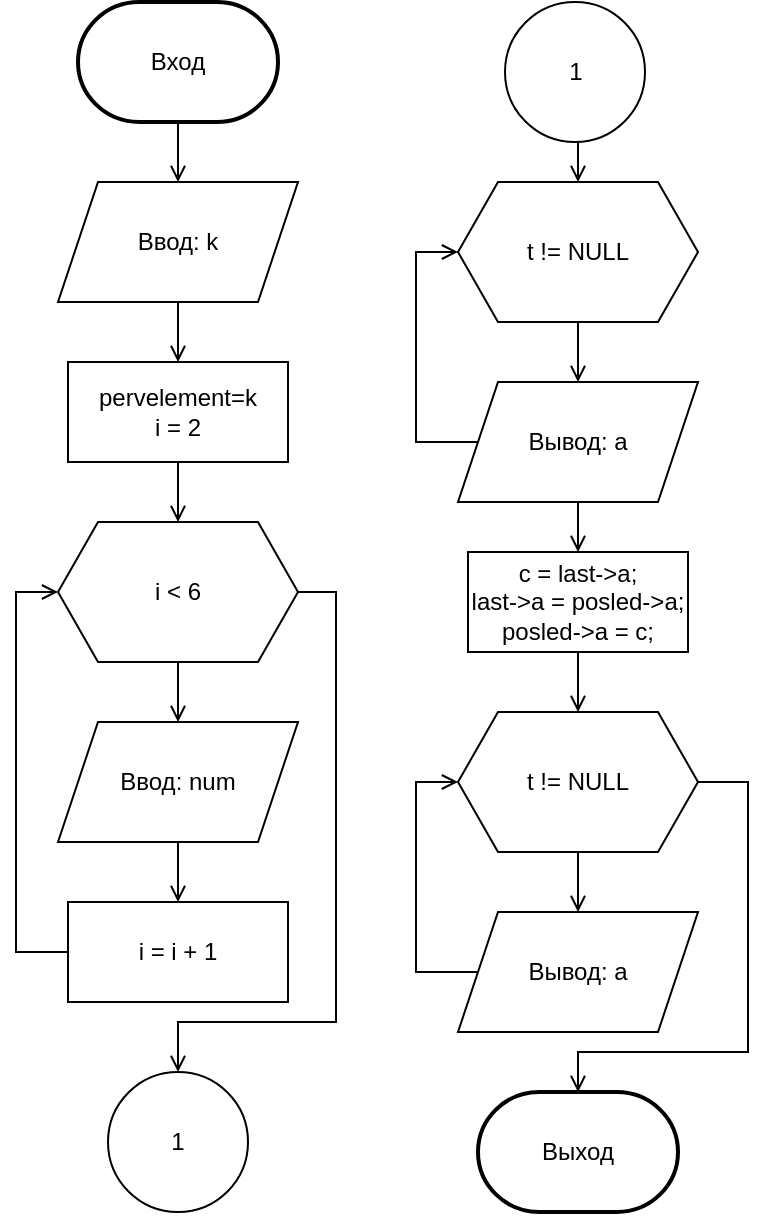 <mxfile version="14.4.3" type="github">
  <diagram id="2XYw5rfrzcdDfsoRY1aY" name="Page-1">
    <mxGraphModel dx="848" dy="2134" grid="1" gridSize="10" guides="1" tooltips="1" connect="1" arrows="1" fold="1" page="1" pageScale="1" pageWidth="827" pageHeight="1169" math="0" shadow="0">
      <root>
        <mxCell id="0" />
        <mxCell id="1" parent="0" />
        <mxCell id="H2cdQdNsFVJgSfEbFwte-2" style="edgeStyle=orthogonalEdgeStyle;rounded=0;orthogonalLoop=1;jettySize=auto;html=1;entryX=0.5;entryY=0;entryDx=0;entryDy=0;endArrow=open;endFill=0;" parent="1" source="bIGdx2mvvDFSyfbHBPX8-2" target="H2cdQdNsFVJgSfEbFwte-1" edge="1">
          <mxGeometry relative="1" as="geometry" />
        </mxCell>
        <mxCell id="bIGdx2mvvDFSyfbHBPX8-2" value="Вход" style="strokeWidth=2;html=1;shape=mxgraph.flowchart.terminator;whiteSpace=wrap;" parent="1" vertex="1">
          <mxGeometry x="231" width="100" height="60" as="geometry" />
        </mxCell>
        <mxCell id="bIGdx2mvvDFSyfbHBPX8-59" value="Выход" style="strokeWidth=2;html=1;shape=mxgraph.flowchart.terminator;whiteSpace=wrap;" parent="1" vertex="1">
          <mxGeometry x="431" y="545" width="100" height="60" as="geometry" />
        </mxCell>
        <mxCell id="H2cdQdNsFVJgSfEbFwte-9" style="edgeStyle=orthogonalEdgeStyle;rounded=0;orthogonalLoop=1;jettySize=auto;html=1;endArrow=open;endFill=0;exitX=0.5;exitY=1;exitDx=0;exitDy=0;entryX=0.5;entryY=0;entryDx=0;entryDy=0;" parent="1" source="pRmrsL6-HdyroAubP1yS-1" target="R6cZvxgfhZuNwIvXrBpr-5" edge="1">
          <mxGeometry relative="1" as="geometry">
            <mxPoint x="281" y="410" as="sourcePoint" />
            <mxPoint x="281" y="440" as="targetPoint" />
          </mxGeometry>
        </mxCell>
        <mxCell id="H2cdQdNsFVJgSfEbFwte-13" style="edgeStyle=orthogonalEdgeStyle;rounded=0;orthogonalLoop=1;jettySize=auto;html=1;endArrow=open;endFill=0;entryX=0.5;entryY=0;entryDx=0;entryDy=0;" parent="1" source="pRmrsL6-HdyroAubP1yS-1" target="ApQISaAkhnt0DVVHts4M-14" edge="1">
          <mxGeometry relative="1" as="geometry">
            <mxPoint x="160" y="520" as="targetPoint" />
            <Array as="points">
              <mxPoint x="360" y="295" />
              <mxPoint x="360" y="510" />
              <mxPoint x="281" y="510" />
            </Array>
          </mxGeometry>
        </mxCell>
        <mxCell id="pRmrsL6-HdyroAubP1yS-1" value="i &amp;lt; 6" style="shape=hexagon;perimeter=hexagonPerimeter2;whiteSpace=wrap;html=1;fixedSize=1;" parent="1" vertex="1">
          <mxGeometry x="221" y="260" width="120" height="70" as="geometry" />
        </mxCell>
        <mxCell id="H2cdQdNsFVJgSfEbFwte-5" style="edgeStyle=orthogonalEdgeStyle;rounded=0;orthogonalLoop=1;jettySize=auto;html=1;endArrow=open;endFill=0;" parent="1" source="H2cdQdNsFVJgSfEbFwte-1" target="H2cdQdNsFVJgSfEbFwte-4" edge="1">
          <mxGeometry relative="1" as="geometry" />
        </mxCell>
        <mxCell id="H2cdQdNsFVJgSfEbFwte-1" value="Ввод: k" style="shape=parallelogram;perimeter=parallelogramPerimeter;whiteSpace=wrap;html=1;fixedSize=1;" parent="1" vertex="1">
          <mxGeometry x="221" y="90" width="120" height="60" as="geometry" />
        </mxCell>
        <mxCell id="H2cdQdNsFVJgSfEbFwte-6" style="edgeStyle=orthogonalEdgeStyle;rounded=0;orthogonalLoop=1;jettySize=auto;html=1;endArrow=open;endFill=0;" parent="1" source="H2cdQdNsFVJgSfEbFwte-4" target="pRmrsL6-HdyroAubP1yS-1" edge="1">
          <mxGeometry relative="1" as="geometry" />
        </mxCell>
        <mxCell id="H2cdQdNsFVJgSfEbFwte-4" value="pervelement=k&lt;br&gt;i = 2" style="rounded=0;whiteSpace=wrap;html=1;" parent="1" vertex="1">
          <mxGeometry x="226" y="180" width="110" height="50" as="geometry" />
        </mxCell>
        <mxCell id="H2cdQdNsFVJgSfEbFwte-12" style="edgeStyle=orthogonalEdgeStyle;rounded=0;orthogonalLoop=1;jettySize=auto;html=1;endArrow=open;endFill=0;exitX=0;exitY=0.5;exitDx=0;exitDy=0;" parent="1" source="R6cZvxgfhZuNwIvXrBpr-4" edge="1">
          <mxGeometry relative="1" as="geometry">
            <mxPoint x="221" y="295" as="targetPoint" />
            <Array as="points">
              <mxPoint x="200" y="475" />
              <mxPoint x="200" y="295" />
            </Array>
            <mxPoint x="231" y="730" as="sourcePoint" />
          </mxGeometry>
        </mxCell>
        <mxCell id="ApQISaAkhnt0DVVHts4M-19" style="edgeStyle=orthogonalEdgeStyle;rounded=0;orthogonalLoop=1;jettySize=auto;html=1;exitX=0.5;exitY=1;exitDx=0;exitDy=0;entryX=0.5;entryY=0;entryDx=0;entryDy=0;endArrow=open;endFill=0;strokeColor=#000000;" edge="1" parent="1" source="H2cdQdNsFVJgSfEbFwte-15" target="ApQISaAkhnt0DVVHts4M-4">
          <mxGeometry relative="1" as="geometry" />
        </mxCell>
        <mxCell id="H2cdQdNsFVJgSfEbFwte-15" value="1" style="ellipse;whiteSpace=wrap;html=1;aspect=fixed;" parent="1" vertex="1">
          <mxGeometry x="444.5" width="70" height="70" as="geometry" />
        </mxCell>
        <mxCell id="R6cZvxgfhZuNwIvXrBpr-4" value="i = i + 1" style="rounded=0;whiteSpace=wrap;html=1;" parent="1" vertex="1">
          <mxGeometry x="226" y="450" width="110" height="50" as="geometry" />
        </mxCell>
        <mxCell id="ApQISaAkhnt0DVVHts4M-1" style="edgeStyle=orthogonalEdgeStyle;rounded=0;orthogonalLoop=1;jettySize=auto;html=1;exitX=0.5;exitY=1;exitDx=0;exitDy=0;entryX=0.5;entryY=0;entryDx=0;entryDy=0;endArrow=open;endFill=0;" edge="1" parent="1" source="R6cZvxgfhZuNwIvXrBpr-5" target="R6cZvxgfhZuNwIvXrBpr-4">
          <mxGeometry relative="1" as="geometry" />
        </mxCell>
        <mxCell id="R6cZvxgfhZuNwIvXrBpr-5" value="Ввод: num" style="shape=parallelogram;perimeter=parallelogramPerimeter;whiteSpace=wrap;html=1;fixedSize=1;" parent="1" vertex="1">
          <mxGeometry x="221" y="360" width="120" height="60" as="geometry" />
        </mxCell>
        <mxCell id="ApQISaAkhnt0DVVHts4M-15" style="edgeStyle=orthogonalEdgeStyle;rounded=0;orthogonalLoop=1;jettySize=auto;html=1;entryX=0.5;entryY=0;entryDx=0;entryDy=0;endArrow=open;endFill=0;strokeColor=#000000;" edge="1" parent="1" source="ApQISaAkhnt0DVVHts4M-2" target="ApQISaAkhnt0DVVHts4M-10">
          <mxGeometry relative="1" as="geometry" />
        </mxCell>
        <mxCell id="ApQISaAkhnt0DVVHts4M-2" value="&lt;div&gt;c = last-&amp;gt;a;&lt;/div&gt;&lt;div&gt;&lt;span&gt;	&lt;/span&gt;last-&amp;gt;a = posled-&amp;gt;a;&lt;/div&gt;&lt;div&gt;&lt;span&gt;	&lt;/span&gt;posled-&amp;gt;a = c;&lt;/div&gt;" style="rounded=0;whiteSpace=wrap;html=1;" vertex="1" parent="1">
          <mxGeometry x="426" y="275" width="110" height="50" as="geometry" />
        </mxCell>
        <mxCell id="ApQISaAkhnt0DVVHts4M-3" style="edgeStyle=orthogonalEdgeStyle;rounded=0;orthogonalLoop=1;jettySize=auto;html=1;endArrow=open;endFill=0;exitX=0.5;exitY=1;exitDx=0;exitDy=0;entryX=0.5;entryY=0;entryDx=0;entryDy=0;" edge="1" parent="1" source="ApQISaAkhnt0DVVHts4M-4" target="ApQISaAkhnt0DVVHts4M-8">
          <mxGeometry relative="1" as="geometry">
            <mxPoint x="481" y="240" as="sourcePoint" />
            <mxPoint x="481" y="270" as="targetPoint" />
          </mxGeometry>
        </mxCell>
        <mxCell id="ApQISaAkhnt0DVVHts4M-4" value="t != NULL" style="shape=hexagon;perimeter=hexagonPerimeter2;whiteSpace=wrap;html=1;fixedSize=1;" vertex="1" parent="1">
          <mxGeometry x="421" y="90" width="120" height="70" as="geometry" />
        </mxCell>
        <mxCell id="ApQISaAkhnt0DVVHts4M-5" style="edgeStyle=orthogonalEdgeStyle;rounded=0;orthogonalLoop=1;jettySize=auto;html=1;endArrow=open;endFill=0;exitX=0;exitY=0.5;exitDx=0;exitDy=0;" edge="1" parent="1" source="ApQISaAkhnt0DVVHts4M-8">
          <mxGeometry relative="1" as="geometry">
            <mxPoint x="421" y="125" as="targetPoint" />
            <Array as="points">
              <mxPoint x="400" y="220" />
              <mxPoint x="400" y="125" />
            </Array>
            <mxPoint x="426" y="305" as="sourcePoint" />
          </mxGeometry>
        </mxCell>
        <mxCell id="ApQISaAkhnt0DVVHts4M-18" style="edgeStyle=orthogonalEdgeStyle;rounded=0;orthogonalLoop=1;jettySize=auto;html=1;exitX=0.5;exitY=1;exitDx=0;exitDy=0;entryX=0.5;entryY=0;entryDx=0;entryDy=0;endArrow=open;endFill=0;strokeColor=#000000;" edge="1" parent="1" source="ApQISaAkhnt0DVVHts4M-8" target="ApQISaAkhnt0DVVHts4M-2">
          <mxGeometry relative="1" as="geometry" />
        </mxCell>
        <mxCell id="ApQISaAkhnt0DVVHts4M-8" value="Вывод: a" style="shape=parallelogram;perimeter=parallelogramPerimeter;whiteSpace=wrap;html=1;fixedSize=1;" vertex="1" parent="1">
          <mxGeometry x="421" y="190" width="120" height="60" as="geometry" />
        </mxCell>
        <mxCell id="ApQISaAkhnt0DVVHts4M-9" style="edgeStyle=orthogonalEdgeStyle;rounded=0;orthogonalLoop=1;jettySize=auto;html=1;endArrow=open;endFill=0;exitX=0.5;exitY=1;exitDx=0;exitDy=0;entryX=0.5;entryY=0;entryDx=0;entryDy=0;" edge="1" parent="1" source="ApQISaAkhnt0DVVHts4M-10" target="ApQISaAkhnt0DVVHts4M-12">
          <mxGeometry relative="1" as="geometry">
            <mxPoint x="481" y="505" as="sourcePoint" />
            <mxPoint x="481" y="535" as="targetPoint" />
          </mxGeometry>
        </mxCell>
        <mxCell id="ApQISaAkhnt0DVVHts4M-17" style="edgeStyle=orthogonalEdgeStyle;rounded=0;orthogonalLoop=1;jettySize=auto;html=1;entryX=0.5;entryY=0;entryDx=0;entryDy=0;entryPerimeter=0;endArrow=open;endFill=0;strokeColor=#000000;" edge="1" parent="1" source="ApQISaAkhnt0DVVHts4M-10" target="bIGdx2mvvDFSyfbHBPX8-59">
          <mxGeometry relative="1" as="geometry">
            <Array as="points">
              <mxPoint x="566" y="390" />
              <mxPoint x="566" y="525" />
              <mxPoint x="481" y="525" />
            </Array>
          </mxGeometry>
        </mxCell>
        <mxCell id="ApQISaAkhnt0DVVHts4M-10" value="t != NULL" style="shape=hexagon;perimeter=hexagonPerimeter2;whiteSpace=wrap;html=1;fixedSize=1;" vertex="1" parent="1">
          <mxGeometry x="421" y="355" width="120" height="70" as="geometry" />
        </mxCell>
        <mxCell id="ApQISaAkhnt0DVVHts4M-11" style="edgeStyle=orthogonalEdgeStyle;rounded=0;orthogonalLoop=1;jettySize=auto;html=1;endArrow=open;endFill=0;exitX=0;exitY=0.5;exitDx=0;exitDy=0;" edge="1" parent="1" source="ApQISaAkhnt0DVVHts4M-12">
          <mxGeometry relative="1" as="geometry">
            <mxPoint x="421" y="390" as="targetPoint" />
            <Array as="points">
              <mxPoint x="400" y="485" />
              <mxPoint x="400" y="390" />
            </Array>
            <mxPoint x="426" y="570" as="sourcePoint" />
          </mxGeometry>
        </mxCell>
        <mxCell id="ApQISaAkhnt0DVVHts4M-12" value="Вывод: a" style="shape=parallelogram;perimeter=parallelogramPerimeter;whiteSpace=wrap;html=1;fixedSize=1;" vertex="1" parent="1">
          <mxGeometry x="421" y="455" width="120" height="60" as="geometry" />
        </mxCell>
        <mxCell id="ApQISaAkhnt0DVVHts4M-14" value="1" style="ellipse;whiteSpace=wrap;html=1;aspect=fixed;" vertex="1" parent="1">
          <mxGeometry x="246" y="535" width="70" height="70" as="geometry" />
        </mxCell>
      </root>
    </mxGraphModel>
  </diagram>
</mxfile>
